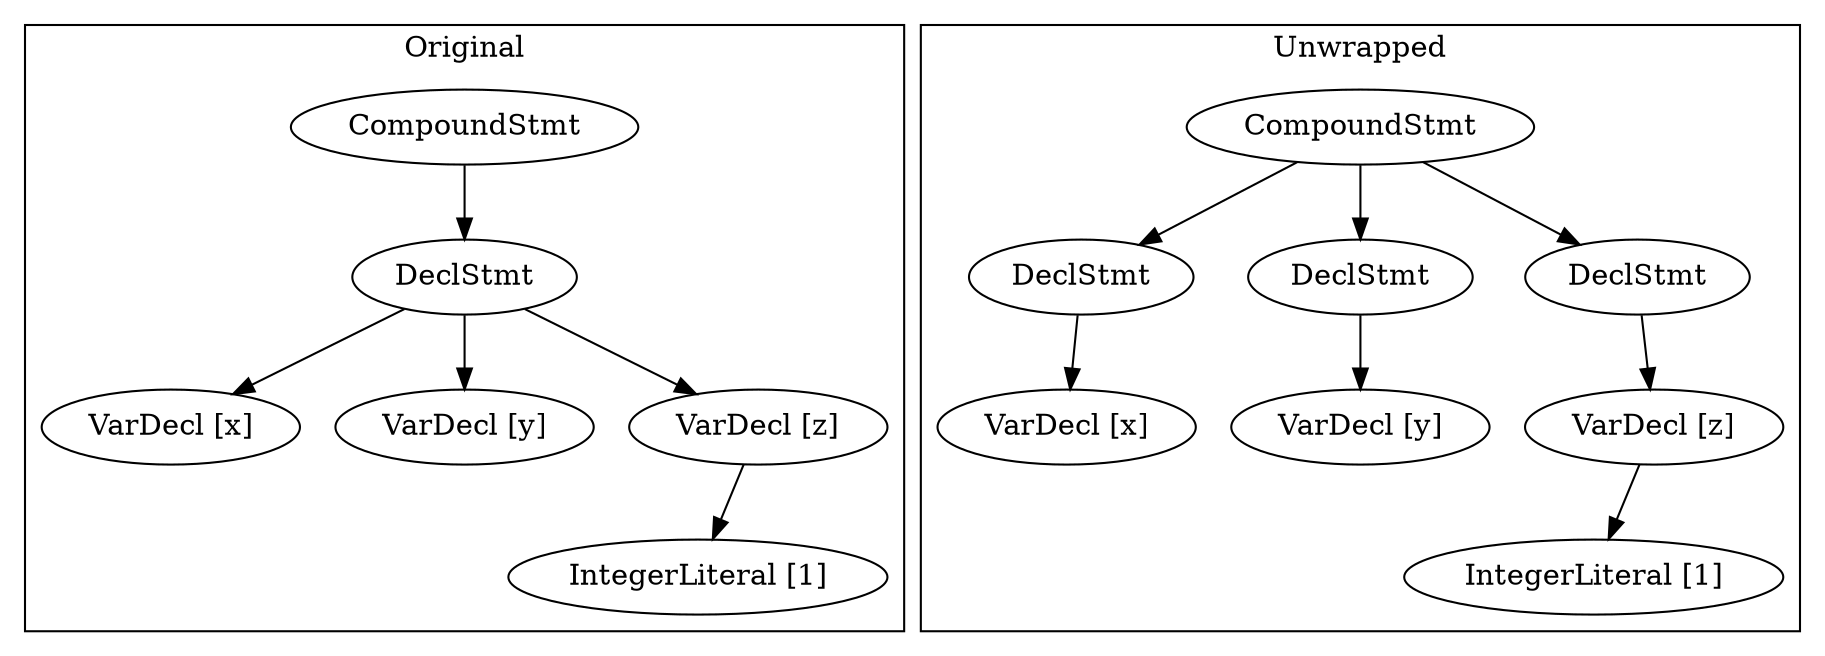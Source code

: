 digraph G {
    subgraph cluster0 {

    n0 [label="CompoundStmt"]
    n1 [label="DeclStmt"];
    n2 [label="VarDecl [x]"];
    n3 [label="VarDecl [y]"];
    n4 [label="VarDecl [z]"];
    n5 [label="IntegerLiteral [1]"]
    n0 -> n1;
    n1 -> n2;
    n1 -> n3;
    n1 -> n4;
    n4 -> n5;
        labelloc="t";
label="Original";
    }
    subgraph cluster1 {
    nb0 [label="CompoundStmt"]
    nb1 [label="DeclStmt"];
    nb11 [label="DeclStmt"];
    nb111 [label="DeclStmt"];
    nb2 [label="VarDecl [x]"];
    nb3 [label="VarDecl [y]"];
    nb4 [label="VarDecl [z]"];
    nb5 [label="IntegerLiteral [1]"]
    nb0 -> nb1
    nb0 -> nb11
    nb0 -> nb111
    nb1 -> nb2
    nb11 -> nb3
    nb111 -> nb4
    nb4 -> nb5
        labelloc="t"
label="Unwrapped"
    }
}